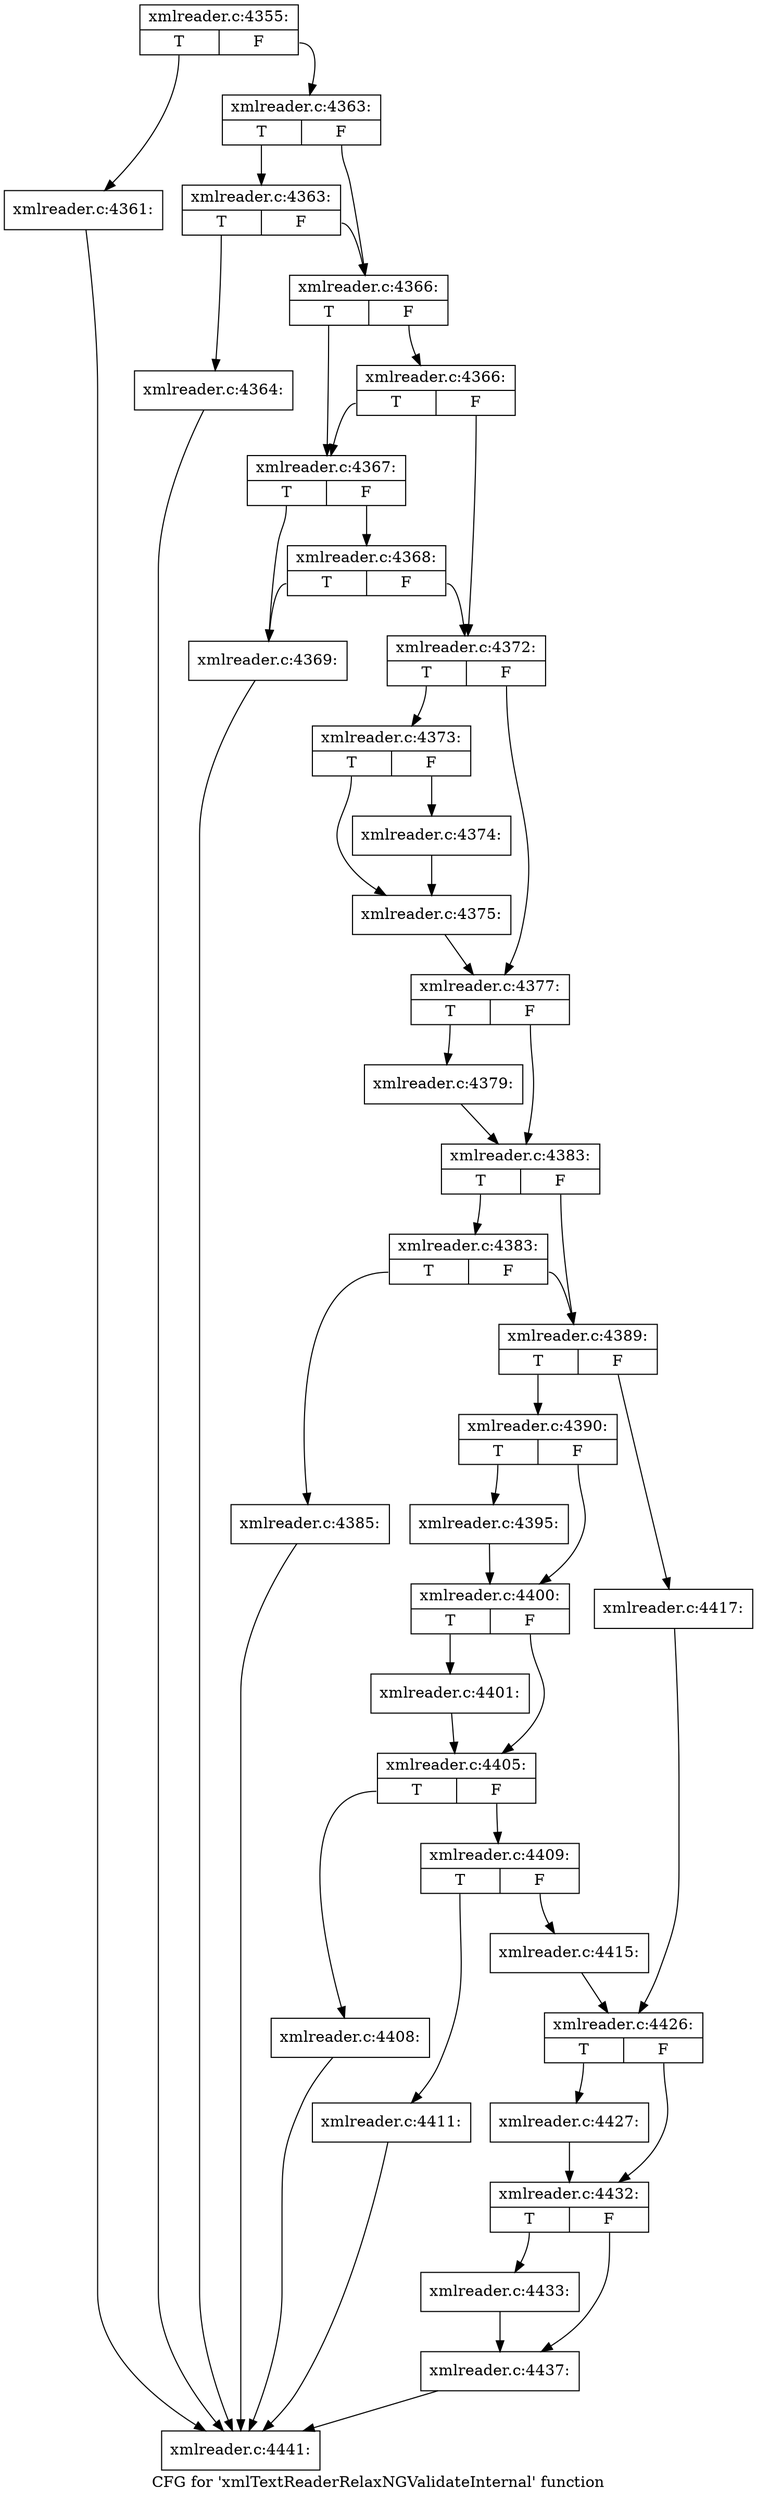 digraph "CFG for 'xmlTextReaderRelaxNGValidateInternal' function" {
	label="CFG for 'xmlTextReaderRelaxNGValidateInternal' function";

	Node0x55e4496211e0 [shape=record,label="{xmlreader.c:4355:|{<s0>T|<s1>F}}"];
	Node0x55e4496211e0:s0 -> Node0x55e449630ec0;
	Node0x55e4496211e0:s1 -> Node0x55e449630f10;
	Node0x55e449630ec0 [shape=record,label="{xmlreader.c:4361:}"];
	Node0x55e449630ec0 -> Node0x55e449621230;
	Node0x55e449630f10 [shape=record,label="{xmlreader.c:4363:|{<s0>T|<s1>F}}"];
	Node0x55e449630f10:s0 -> Node0x55e449631470;
	Node0x55e449630f10:s1 -> Node0x55e449631420;
	Node0x55e449631470 [shape=record,label="{xmlreader.c:4363:|{<s0>T|<s1>F}}"];
	Node0x55e449631470:s0 -> Node0x55e4496313d0;
	Node0x55e449631470:s1 -> Node0x55e449631420;
	Node0x55e4496313d0 [shape=record,label="{xmlreader.c:4364:}"];
	Node0x55e4496313d0 -> Node0x55e449621230;
	Node0x55e449631420 [shape=record,label="{xmlreader.c:4366:|{<s0>T|<s1>F}}"];
	Node0x55e449631420:s0 -> Node0x55e449631c30;
	Node0x55e449631420:s1 -> Node0x55e449631cb0;
	Node0x55e449631cb0 [shape=record,label="{xmlreader.c:4366:|{<s0>T|<s1>F}}"];
	Node0x55e449631cb0:s0 -> Node0x55e449631c30;
	Node0x55e449631cb0:s1 -> Node0x55e449631be0;
	Node0x55e449631c30 [shape=record,label="{xmlreader.c:4367:|{<s0>T|<s1>F}}"];
	Node0x55e449631c30:s0 -> Node0x55e449631b90;
	Node0x55e449631c30:s1 -> Node0x55e4496321d0;
	Node0x55e4496321d0 [shape=record,label="{xmlreader.c:4368:|{<s0>T|<s1>F}}"];
	Node0x55e4496321d0:s0 -> Node0x55e449631b90;
	Node0x55e4496321d0:s1 -> Node0x55e449631be0;
	Node0x55e449631b90 [shape=record,label="{xmlreader.c:4369:}"];
	Node0x55e449631b90 -> Node0x55e449621230;
	Node0x55e449631be0 [shape=record,label="{xmlreader.c:4372:|{<s0>T|<s1>F}}"];
	Node0x55e449631be0:s0 -> Node0x55e449632970;
	Node0x55e449631be0:s1 -> Node0x55e4496329c0;
	Node0x55e449632970 [shape=record,label="{xmlreader.c:4373:|{<s0>T|<s1>F}}"];
	Node0x55e449632970:s0 -> Node0x55e449632e60;
	Node0x55e449632970:s1 -> Node0x55e449632e10;
	Node0x55e449632e10 [shape=record,label="{xmlreader.c:4374:}"];
	Node0x55e449632e10 -> Node0x55e449632e60;
	Node0x55e449632e60 [shape=record,label="{xmlreader.c:4375:}"];
	Node0x55e449632e60 -> Node0x55e4496329c0;
	Node0x55e4496329c0 [shape=record,label="{xmlreader.c:4377:|{<s0>T|<s1>F}}"];
	Node0x55e4496329c0:s0 -> Node0x55e449633a40;
	Node0x55e4496329c0:s1 -> Node0x55e449633a90;
	Node0x55e449633a40 [shape=record,label="{xmlreader.c:4379:}"];
	Node0x55e449633a40 -> Node0x55e449633a90;
	Node0x55e449633a90 [shape=record,label="{xmlreader.c:4383:|{<s0>T|<s1>F}}"];
	Node0x55e449633a90:s0 -> Node0x55e449634570;
	Node0x55e449633a90:s1 -> Node0x55e449634520;
	Node0x55e449634570 [shape=record,label="{xmlreader.c:4383:|{<s0>T|<s1>F}}"];
	Node0x55e449634570:s0 -> Node0x55e4496344d0;
	Node0x55e449634570:s1 -> Node0x55e449634520;
	Node0x55e4496344d0 [shape=record,label="{xmlreader.c:4385:}"];
	Node0x55e4496344d0 -> Node0x55e449621230;
	Node0x55e449634520 [shape=record,label="{xmlreader.c:4389:|{<s0>T|<s1>F}}"];
	Node0x55e449634520:s0 -> Node0x55e449634d30;
	Node0x55e449634520:s1 -> Node0x55e449634dd0;
	Node0x55e449634d30 [shape=record,label="{xmlreader.c:4390:|{<s0>T|<s1>F}}"];
	Node0x55e449634d30:s0 -> Node0x55e449636840;
	Node0x55e449634d30:s1 -> Node0x55e449636890;
	Node0x55e449636840 [shape=record,label="{xmlreader.c:4395:}"];
	Node0x55e449636840 -> Node0x55e449636890;
	Node0x55e449636890 [shape=record,label="{xmlreader.c:4400:|{<s0>T|<s1>F}}"];
	Node0x55e449636890:s0 -> Node0x55e4496372c0;
	Node0x55e449636890:s1 -> Node0x55e449637310;
	Node0x55e4496372c0 [shape=record,label="{xmlreader.c:4401:}"];
	Node0x55e4496372c0 -> Node0x55e449637310;
	Node0x55e449637310 [shape=record,label="{xmlreader.c:4405:|{<s0>T|<s1>F}}"];
	Node0x55e449637310:s0 -> Node0x55e449638350;
	Node0x55e449637310:s1 -> Node0x55e4496383a0;
	Node0x55e449638350 [shape=record,label="{xmlreader.c:4408:}"];
	Node0x55e449638350 -> Node0x55e449621230;
	Node0x55e4496383a0 [shape=record,label="{xmlreader.c:4409:|{<s0>T|<s1>F}}"];
	Node0x55e4496383a0:s0 -> Node0x55e449638d20;
	Node0x55e4496383a0:s1 -> Node0x55e449638d70;
	Node0x55e449638d20 [shape=record,label="{xmlreader.c:4411:}"];
	Node0x55e449638d20 -> Node0x55e449621230;
	Node0x55e449638d70 [shape=record,label="{xmlreader.c:4415:}"];
	Node0x55e449638d70 -> Node0x55e449634d80;
	Node0x55e449634dd0 [shape=record,label="{xmlreader.c:4417:}"];
	Node0x55e449634dd0 -> Node0x55e449634d80;
	Node0x55e449634d80 [shape=record,label="{xmlreader.c:4426:|{<s0>T|<s1>F}}"];
	Node0x55e449634d80:s0 -> Node0x55e449636050;
	Node0x55e449634d80:s1 -> Node0x55e449636390;
	Node0x55e449636050 [shape=record,label="{xmlreader.c:4427:}"];
	Node0x55e449636050 -> Node0x55e449636390;
	Node0x55e449636390 [shape=record,label="{xmlreader.c:4432:|{<s0>T|<s1>F}}"];
	Node0x55e449636390:s0 -> Node0x55e44963a730;
	Node0x55e449636390:s1 -> Node0x55e44963a780;
	Node0x55e44963a730 [shape=record,label="{xmlreader.c:4433:}"];
	Node0x55e44963a730 -> Node0x55e44963a780;
	Node0x55e44963a780 [shape=record,label="{xmlreader.c:4437:}"];
	Node0x55e44963a780 -> Node0x55e449621230;
	Node0x55e449621230 [shape=record,label="{xmlreader.c:4441:}"];
}
